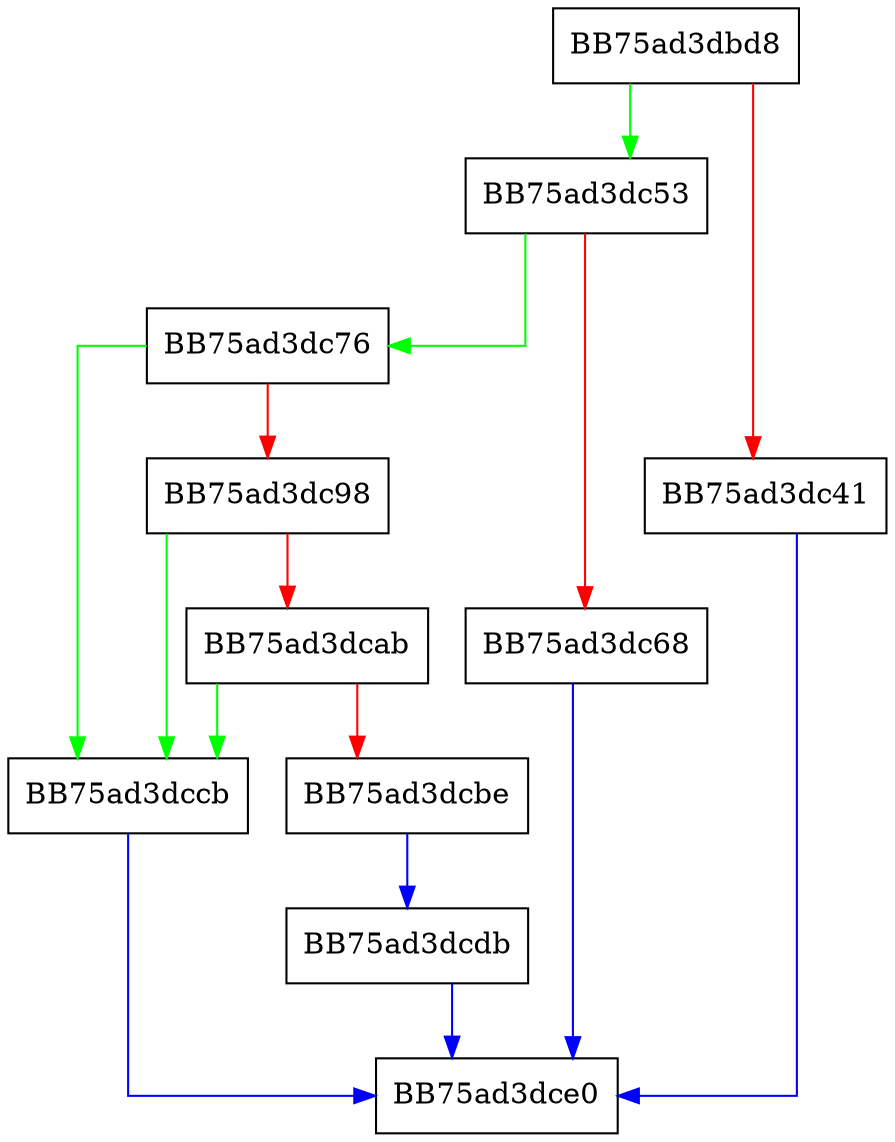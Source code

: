 digraph ObjectTypePreWin7 {
  node [shape="box"];
  graph [splines=ortho];
  BB75ad3dbd8 -> BB75ad3dc53 [color="green"];
  BB75ad3dbd8 -> BB75ad3dc41 [color="red"];
  BB75ad3dc41 -> BB75ad3dce0 [color="blue"];
  BB75ad3dc53 -> BB75ad3dc76 [color="green"];
  BB75ad3dc53 -> BB75ad3dc68 [color="red"];
  BB75ad3dc68 -> BB75ad3dce0 [color="blue"];
  BB75ad3dc76 -> BB75ad3dccb [color="green"];
  BB75ad3dc76 -> BB75ad3dc98 [color="red"];
  BB75ad3dc98 -> BB75ad3dccb [color="green"];
  BB75ad3dc98 -> BB75ad3dcab [color="red"];
  BB75ad3dcab -> BB75ad3dccb [color="green"];
  BB75ad3dcab -> BB75ad3dcbe [color="red"];
  BB75ad3dcbe -> BB75ad3dcdb [color="blue"];
  BB75ad3dccb -> BB75ad3dce0 [color="blue"];
  BB75ad3dcdb -> BB75ad3dce0 [color="blue"];
}